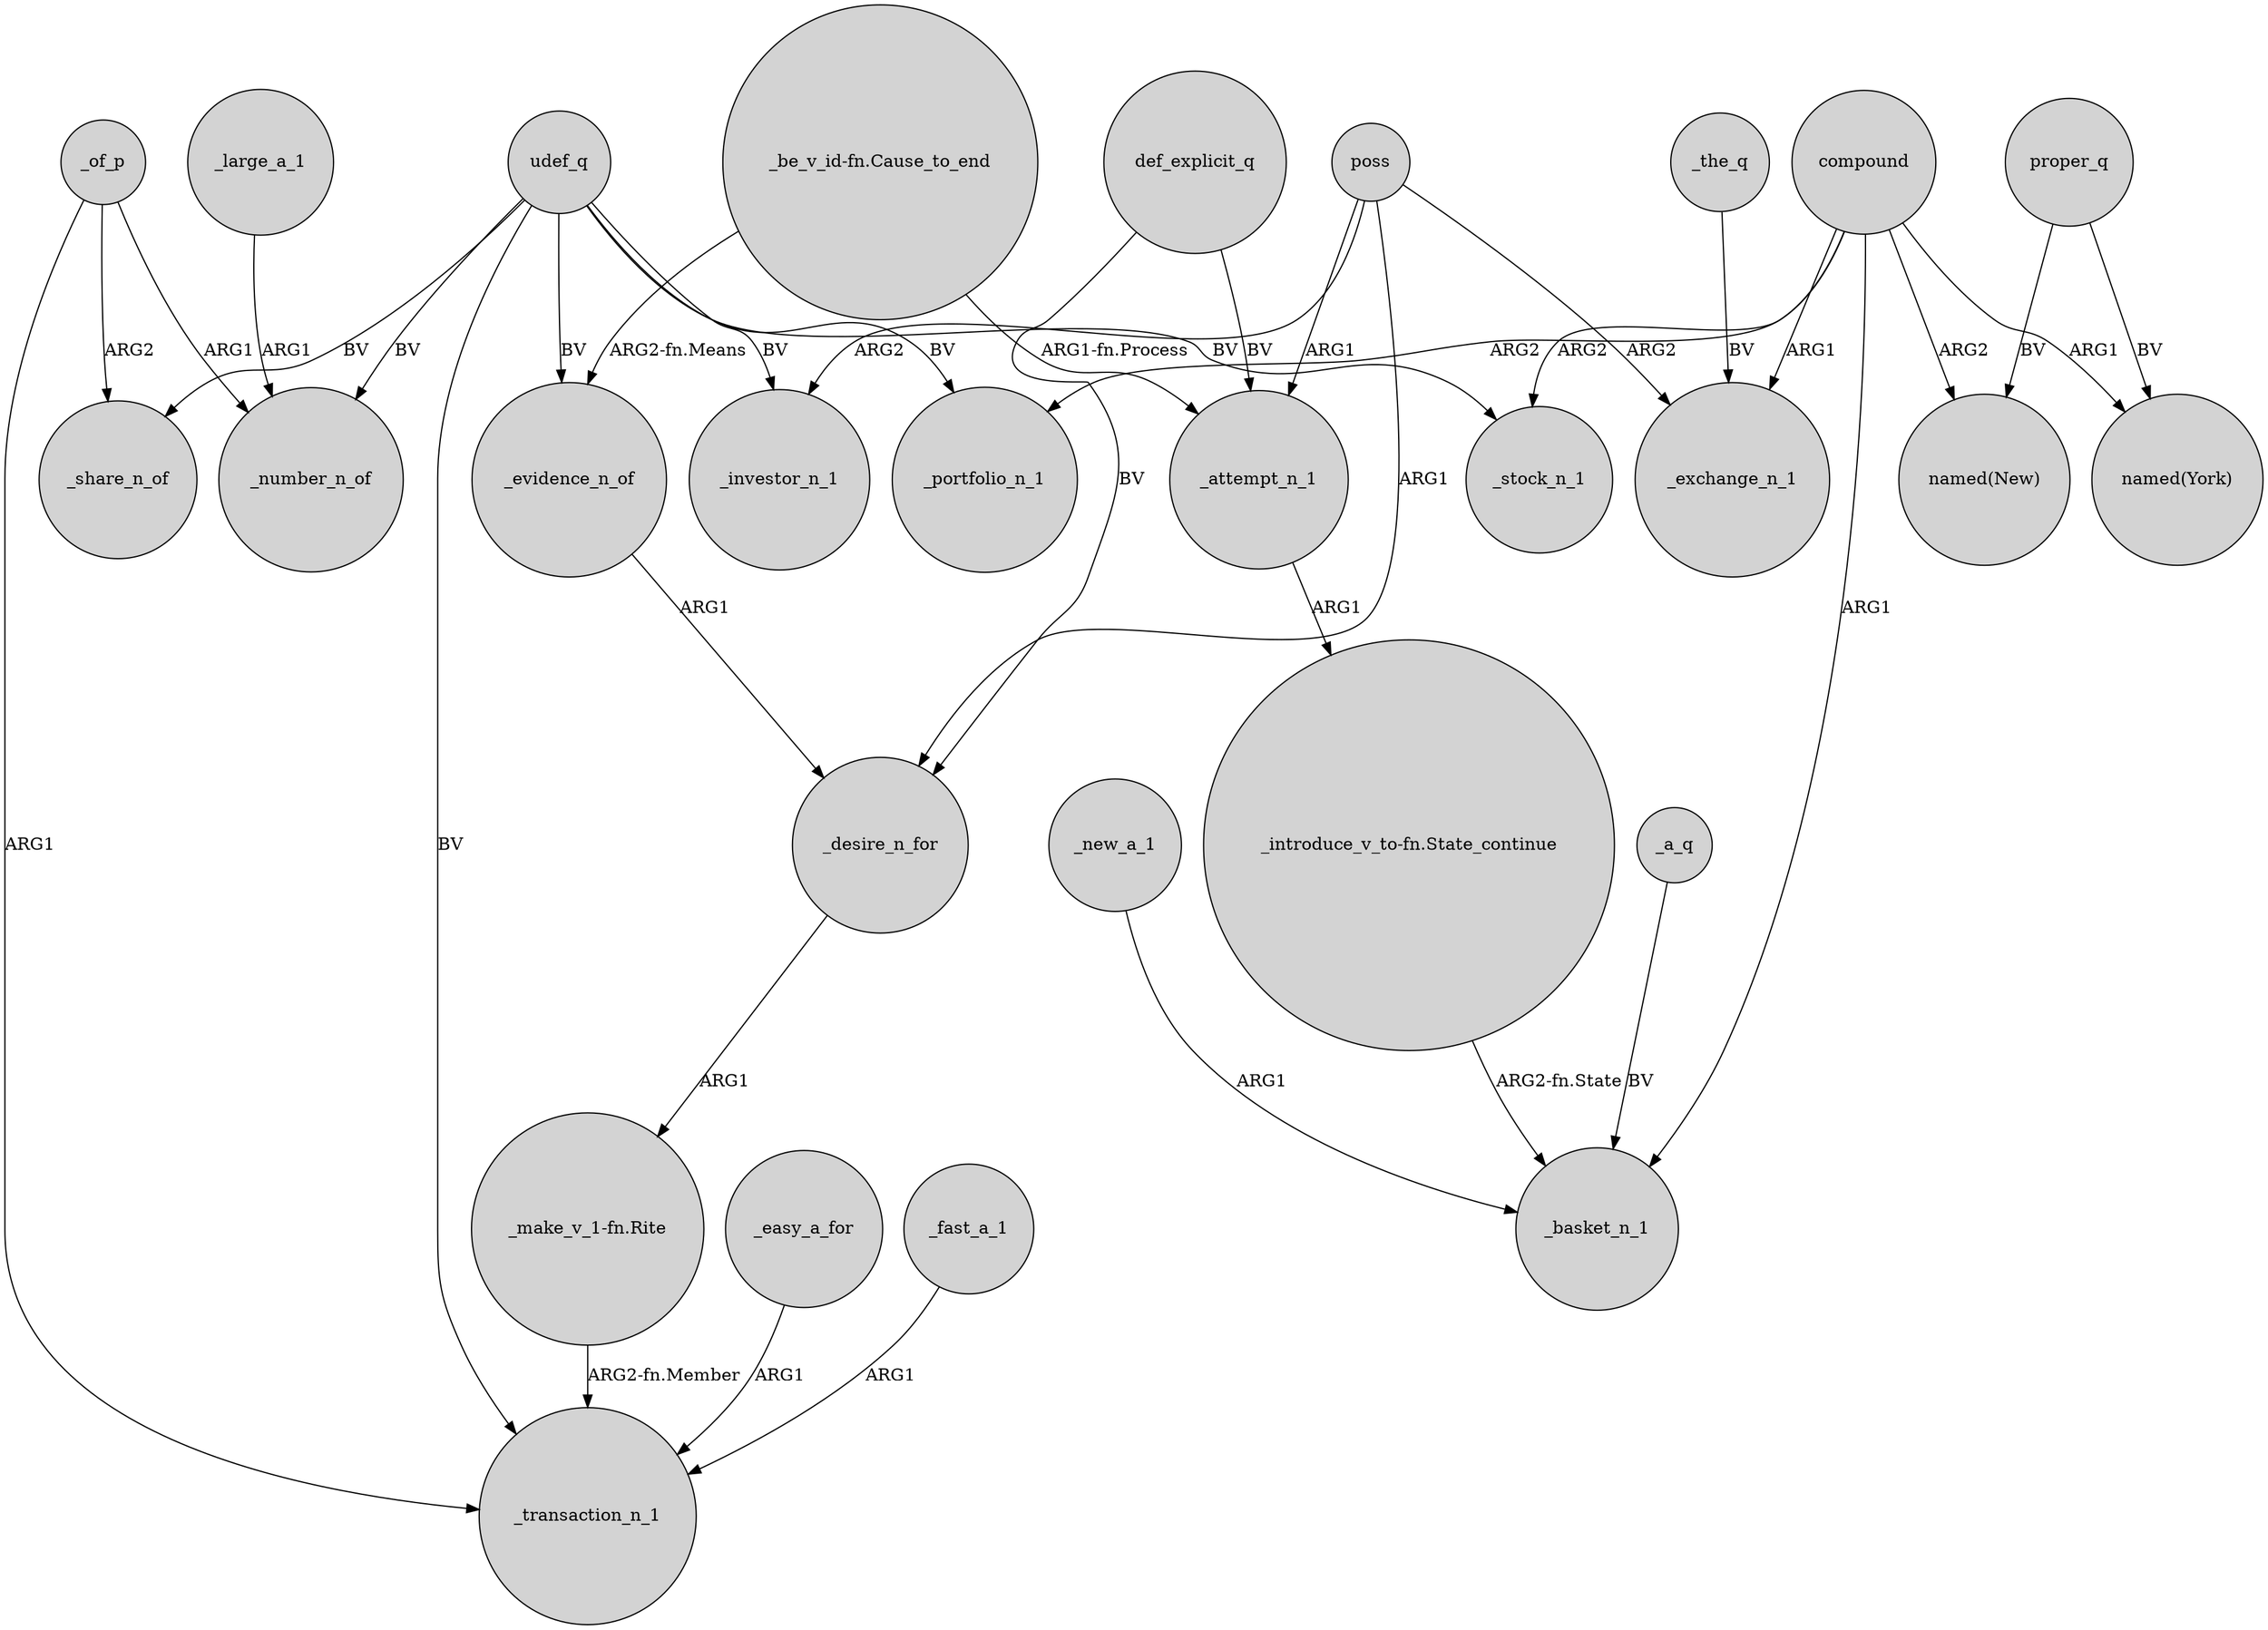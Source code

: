digraph {
	node [shape=circle style=filled]
	compound -> _portfolio_n_1 [label=ARG2]
	_attempt_n_1 -> "_introduce_v_to-fn.State_continue" [label=ARG1]
	compound -> _basket_n_1 [label=ARG1]
	_new_a_1 -> _basket_n_1 [label=ARG1]
	compound -> "named(New)" [label=ARG2]
	"_make_v_1-fn.Rite" -> _transaction_n_1 [label="ARG2-fn.Member"]
	proper_q -> "named(New)" [label=BV]
	def_explicit_q -> _attempt_n_1 [label=BV]
	_large_a_1 -> _number_n_of [label=ARG1]
	poss -> _exchange_n_1 [label=ARG2]
	_of_p -> _number_n_of [label=ARG1]
	compound -> _exchange_n_1 [label=ARG1]
	proper_q -> "named(York)" [label=BV]
	def_explicit_q -> _desire_n_for [label=BV]
	_evidence_n_of -> _desire_n_for [label=ARG1]
	udef_q -> _stock_n_1 [label=BV]
	poss -> _attempt_n_1 [label=ARG1]
	"_be_v_id-fn.Cause_to_end" -> _evidence_n_of [label="ARG2-fn.Means"]
	udef_q -> _evidence_n_of [label=BV]
	_desire_n_for -> "_make_v_1-fn.Rite" [label=ARG1]
	poss -> _investor_n_1 [label=ARG2]
	compound -> _stock_n_1 [label=ARG2]
	"_be_v_id-fn.Cause_to_end" -> _attempt_n_1 [label="ARG1-fn.Process"]
	udef_q -> _number_n_of [label=BV]
	udef_q -> _share_n_of [label=BV]
	_easy_a_for -> _transaction_n_1 [label=ARG1]
	udef_q -> _portfolio_n_1 [label=BV]
	udef_q -> _transaction_n_1 [label=BV]
	"_introduce_v_to-fn.State_continue" -> _basket_n_1 [label="ARG2-fn.State"]
	_a_q -> _basket_n_1 [label=BV]
	_fast_a_1 -> _transaction_n_1 [label=ARG1]
	compound -> "named(York)" [label=ARG1]
	_of_p -> _transaction_n_1 [label=ARG1]
	_the_q -> _exchange_n_1 [label=BV]
	udef_q -> _investor_n_1 [label=BV]
	_of_p -> _share_n_of [label=ARG2]
	poss -> _desire_n_for [label=ARG1]
}
